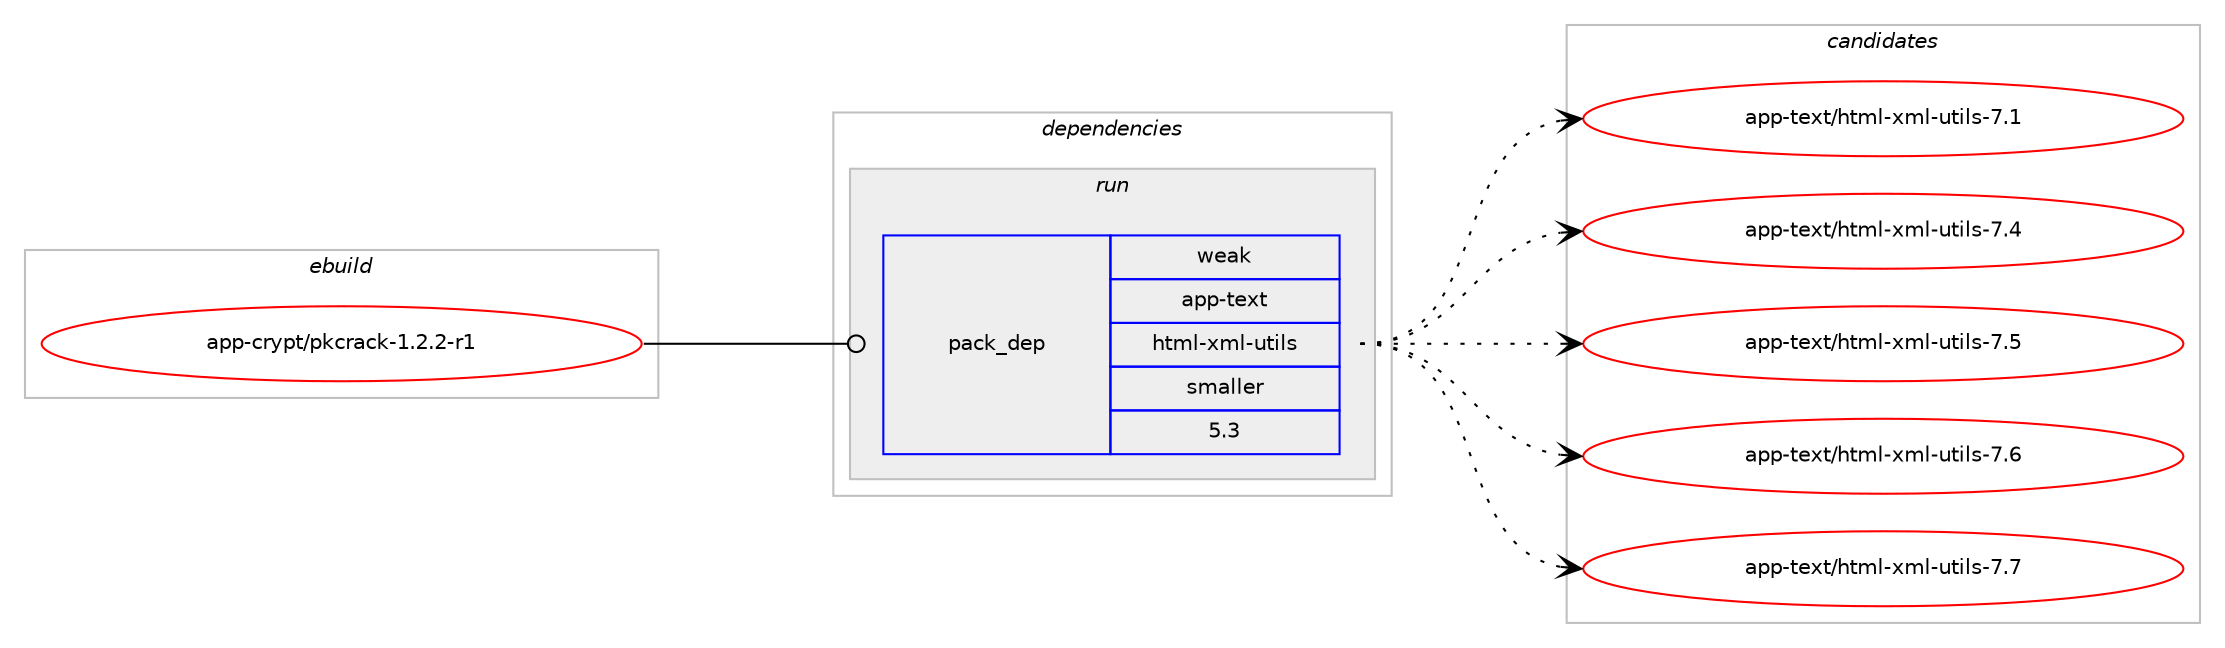 digraph prolog {

# *************
# Graph options
# *************

newrank=true;
concentrate=true;
compound=true;
graph [rankdir=LR,fontname=Helvetica,fontsize=10,ranksep=1.5];#, ranksep=2.5, nodesep=0.2];
edge  [arrowhead=vee];
node  [fontname=Helvetica,fontsize=10];

# **********
# The ebuild
# **********

subgraph cluster_leftcol {
color=gray;
rank=same;
label=<<i>ebuild</i>>;
id [label="app-crypt/pkcrack-1.2.2-r1", color=red, width=4, href="../app-crypt/pkcrack-1.2.2-r1.svg"];
}

# ****************
# The dependencies
# ****************

subgraph cluster_midcol {
color=gray;
label=<<i>dependencies</i>>;
subgraph cluster_compile {
fillcolor="#eeeeee";
style=filled;
label=<<i>compile</i>>;
}
subgraph cluster_compileandrun {
fillcolor="#eeeeee";
style=filled;
label=<<i>compile and run</i>>;
}
subgraph cluster_run {
fillcolor="#eeeeee";
style=filled;
label=<<i>run</i>>;
subgraph pack355171 {
dependency477820 [label=<<TABLE BORDER="0" CELLBORDER="1" CELLSPACING="0" CELLPADDING="4" WIDTH="220"><TR><TD ROWSPAN="6" CELLPADDING="30">pack_dep</TD></TR><TR><TD WIDTH="110">weak</TD></TR><TR><TD>app-text</TD></TR><TR><TD>html-xml-utils</TD></TR><TR><TD>smaller</TD></TR><TR><TD>5.3</TD></TR></TABLE>>, shape=none, color=blue];
}
id:e -> dependency477820:w [weight=20,style="solid",arrowhead="odot"];
}
}

# **************
# The candidates
# **************

subgraph cluster_choices {
rank=same;
color=gray;
label=<<i>candidates</i>>;

subgraph choice355171 {
color=black;
nodesep=1;
choice971121124511610112011647104116109108451201091084511711610510811545554649 [label="app-text/html-xml-utils-7.1", color=red, width=4,href="../app-text/html-xml-utils-7.1.svg"];
choice971121124511610112011647104116109108451201091084511711610510811545554652 [label="app-text/html-xml-utils-7.4", color=red, width=4,href="../app-text/html-xml-utils-7.4.svg"];
choice971121124511610112011647104116109108451201091084511711610510811545554653 [label="app-text/html-xml-utils-7.5", color=red, width=4,href="../app-text/html-xml-utils-7.5.svg"];
choice971121124511610112011647104116109108451201091084511711610510811545554654 [label="app-text/html-xml-utils-7.6", color=red, width=4,href="../app-text/html-xml-utils-7.6.svg"];
choice971121124511610112011647104116109108451201091084511711610510811545554655 [label="app-text/html-xml-utils-7.7", color=red, width=4,href="../app-text/html-xml-utils-7.7.svg"];
dependency477820:e -> choice971121124511610112011647104116109108451201091084511711610510811545554649:w [style=dotted,weight="100"];
dependency477820:e -> choice971121124511610112011647104116109108451201091084511711610510811545554652:w [style=dotted,weight="100"];
dependency477820:e -> choice971121124511610112011647104116109108451201091084511711610510811545554653:w [style=dotted,weight="100"];
dependency477820:e -> choice971121124511610112011647104116109108451201091084511711610510811545554654:w [style=dotted,weight="100"];
dependency477820:e -> choice971121124511610112011647104116109108451201091084511711610510811545554655:w [style=dotted,weight="100"];
}
}

}
